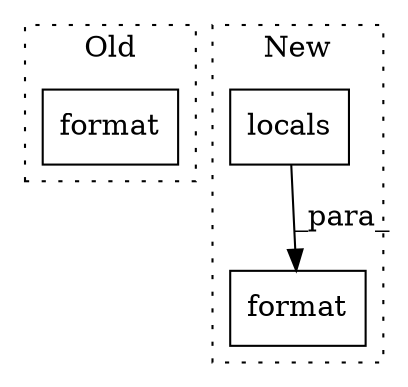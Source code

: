 digraph G {
subgraph cluster0 {
1 [label="format" a="32" s="1904,1948" l="7,1" shape="box"];
label = "Old";
style="dotted";
}
subgraph cluster1 {
2 [label="locals" a="32" s="2486" l="8" shape="box"];
3 [label="format" a="32" s="2479,2494" l="7,1" shape="box"];
label = "New";
style="dotted";
}
2 -> 3 [label="_para_"];
}